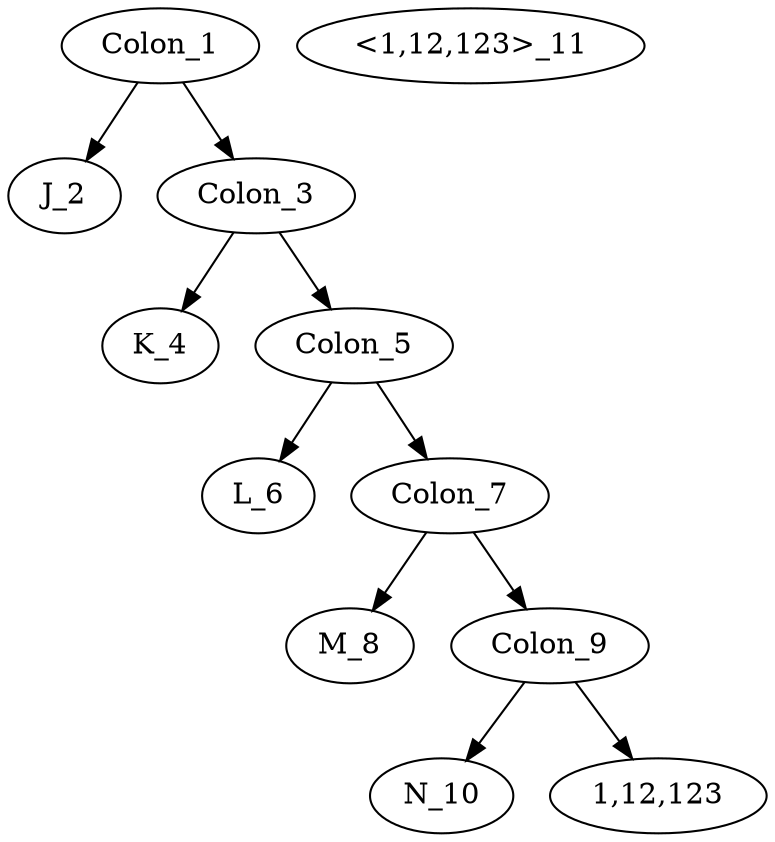 digraph G {
Colon_1 [label="Colon_1"];
Colon_1 -> J_2;
J_2 [label="J_2"];
Colon_1 -> Colon_3;
Colon_3 [label="Colon_3"];
Colon_3 -> K_4;
K_4 [label="K_4"];
Colon_3 -> Colon_5;
Colon_5 [label="Colon_5"];
Colon_5 -> L_6;
L_6 [label="L_6"];
Colon_5 -> Colon_7;
Colon_7 [label="Colon_7"];
Colon_7 -> M_8;
M_8 [label="M_8"];
Colon_7 -> Colon_9;
Colon_9 [label="Colon_9"];
Colon_9 -> N_10;
N_10 [label="N_10"];
Colon_9 -> <1,12,123>_11;
<1,12,123>_11 [label="<1,12,123>_11"];
}